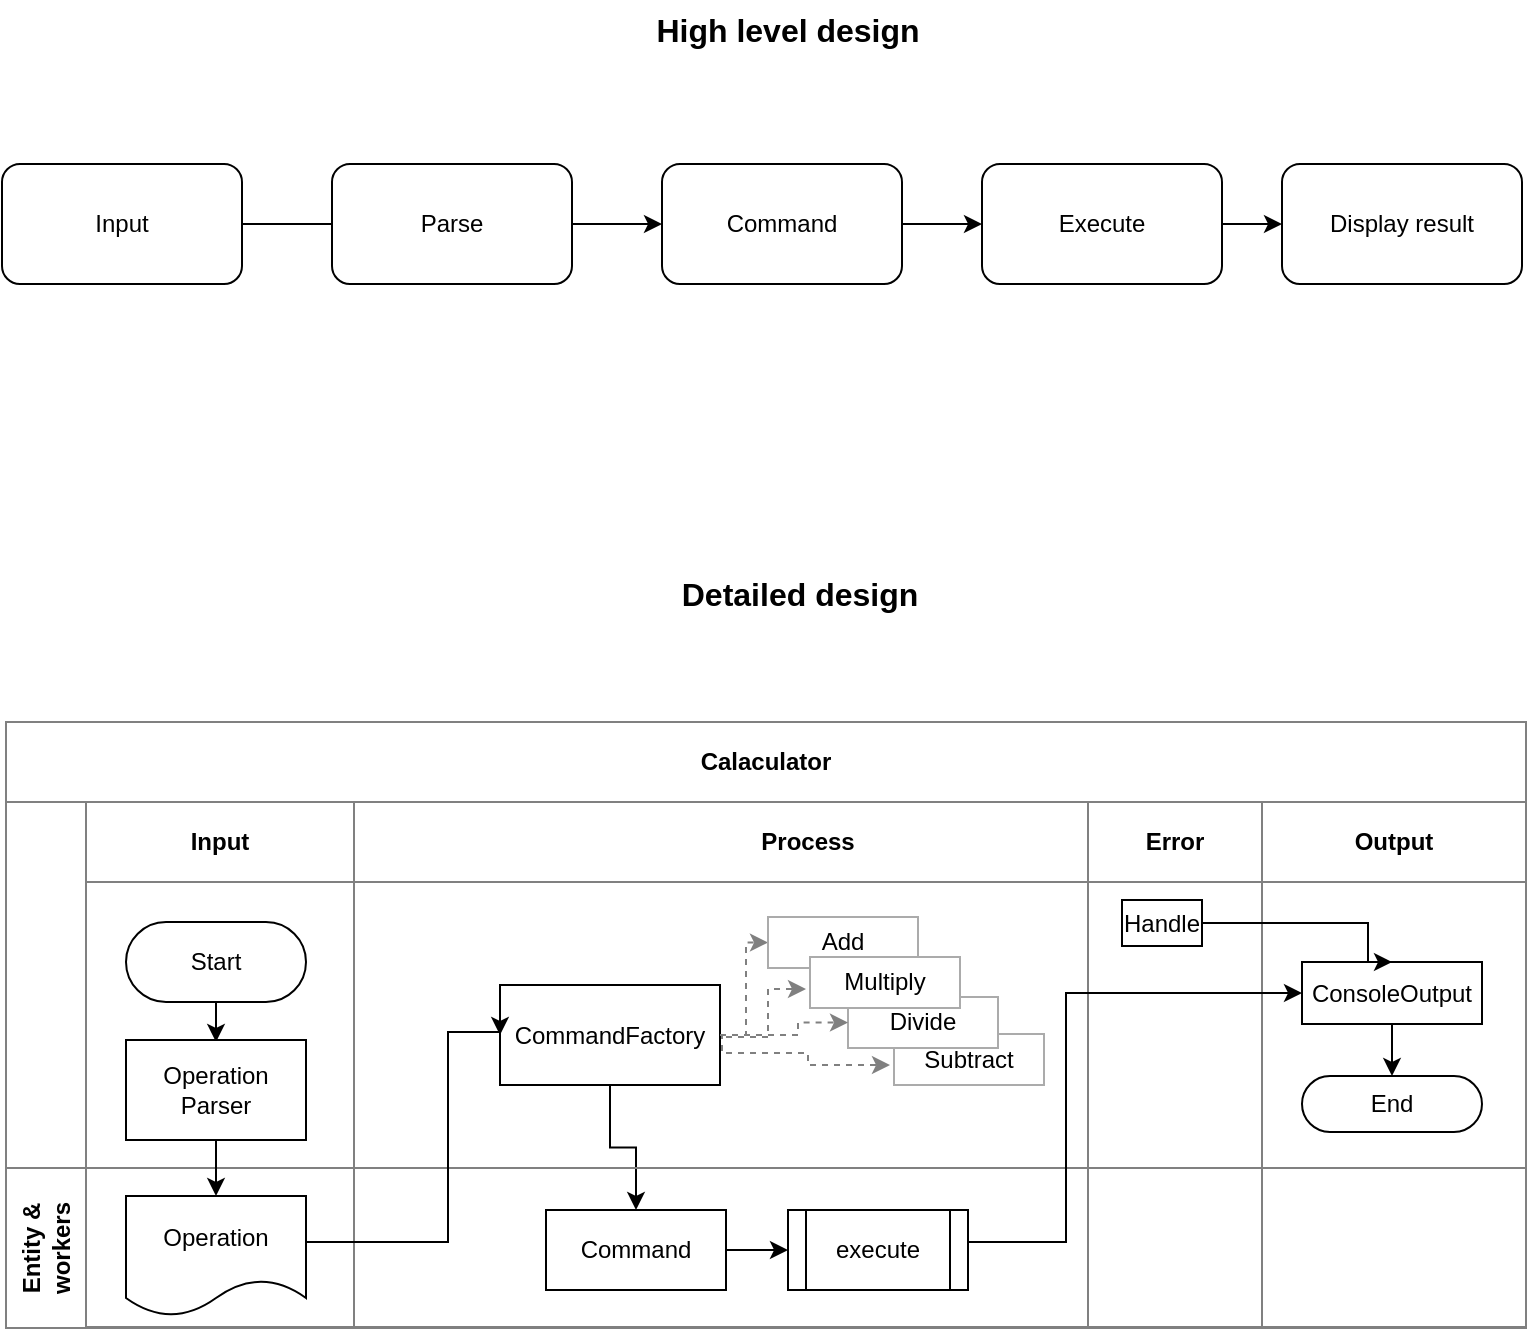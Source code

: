 <mxfile version="13.10.4" type="device"><diagram id="kgpKYQtTHZ0yAKxKKP6v" name="Page-1"><mxGraphModel dx="1439" dy="697" grid="0" gridSize="10" guides="1" tooltips="1" connect="1" arrows="1" fold="1" page="1" pageScale="1" pageWidth="850" pageHeight="1100" math="0" shadow="0"><root><mxCell id="0"/><mxCell id="1" parent="0"/><mxCell id="3nuBFxr9cyL0pnOWT2aG-1" value="Calaculator" style="shape=table;childLayout=tableLayout;rowLines=0;columnLines=0;startSize=40;html=1;whiteSpace=wrap;collapsible=0;recursiveResize=0;expand=0;fontStyle=1;strokeColor=#808080;" parent="1" vertex="1"><mxGeometry x="49" y="381" width="760" height="302.5" as="geometry"/></mxCell><mxCell id="3nuBFxr9cyL0pnOWT2aG-3" value="" style="swimlane;horizontal=0;points=[[0,0.5],[1,0.5]];portConstraint=eastwest;startSize=40;html=1;whiteSpace=wrap;collapsible=0;recursiveResize=0;expand=0;strokeColor=#808080;" parent="3nuBFxr9cyL0pnOWT2aG-1" vertex="1"><mxGeometry y="40" width="760" height="183" as="geometry"/></mxCell><mxCell id="3nuBFxr9cyL0pnOWT2aG-4" value="Input" style="swimlane;connectable=0;startSize=40;html=1;whiteSpace=wrap;collapsible=0;recursiveResize=0;expand=0;strokeColor=#808080;" parent="3nuBFxr9cyL0pnOWT2aG-3" vertex="1"><mxGeometry x="40" width="134" height="183" as="geometry"/></mxCell><mxCell id="3nuBFxr9cyL0pnOWT2aG-5" style="edgeStyle=orthogonalEdgeStyle;rounded=0;orthogonalLoop=1;jettySize=auto;html=1;" parent="3nuBFxr9cyL0pnOWT2aG-4" source="3nuBFxr9cyL0pnOWT2aG-6" edge="1"><mxGeometry relative="1" as="geometry"><mxPoint x="65" y="120" as="targetPoint"/></mxGeometry></mxCell><mxCell id="3nuBFxr9cyL0pnOWT2aG-6" value="Start" style="rounded=1;whiteSpace=wrap;html=1;arcSize=50;" parent="3nuBFxr9cyL0pnOWT2aG-4" vertex="1"><mxGeometry x="20" y="60" width="90" height="40" as="geometry"/></mxCell><mxCell id="3nuBFxr9cyL0pnOWT2aG-9" value="Operation Parser" style="rounded=0;whiteSpace=wrap;html=1;" parent="3nuBFxr9cyL0pnOWT2aG-4" vertex="1"><mxGeometry x="20" y="119" width="90" height="50" as="geometry"/></mxCell><mxCell id="3nuBFxr9cyL0pnOWT2aG-8" value="Process" style="swimlane;connectable=0;startSize=40;html=1;whiteSpace=wrap;collapsible=0;recursiveResize=0;expand=0;strokeColor=#808080;" parent="3nuBFxr9cyL0pnOWT2aG-3" vertex="1"><mxGeometry x="174" width="454" height="183" as="geometry"/></mxCell><mxCell id="U-UN3DHhRpaRgNXAEB9x-27" style="edgeStyle=orthogonalEdgeStyle;rounded=0;orthogonalLoop=1;jettySize=auto;html=1;exitX=1;exitY=0.5;exitDx=0;exitDy=0;entryX=0;entryY=0.5;entryDx=0;entryDy=0;strokeColor=#808080;dashed=1;" edge="1" parent="3nuBFxr9cyL0pnOWT2aG-8" source="3nuBFxr9cyL0pnOWT2aG-10" target="U-UN3DHhRpaRgNXAEB9x-23"><mxGeometry relative="1" as="geometry"><Array as="points"><mxPoint x="196" y="116.5"/><mxPoint x="196" y="70.5"/></Array></mxGeometry></mxCell><mxCell id="3nuBFxr9cyL0pnOWT2aG-10" value="CommandFactory" style="rounded=0;whiteSpace=wrap;html=1;" parent="3nuBFxr9cyL0pnOWT2aG-8" vertex="1"><mxGeometry x="73" y="91.5" width="110" height="50" as="geometry"/></mxCell><mxCell id="U-UN3DHhRpaRgNXAEB9x-15" value="Error" style="swimlane;connectable=0;startSize=40;html=1;whiteSpace=wrap;collapsible=0;recursiveResize=0;expand=0;strokeColor=#808080;" vertex="1" parent="3nuBFxr9cyL0pnOWT2aG-8"><mxGeometry x="367" width="87" height="263" as="geometry"/></mxCell><mxCell id="U-UN3DHhRpaRgNXAEB9x-19" value="Handle" style="rounded=0;whiteSpace=wrap;html=1;" vertex="1" parent="U-UN3DHhRpaRgNXAEB9x-15"><mxGeometry x="17" y="49" width="40" height="23" as="geometry"/></mxCell><mxCell id="U-UN3DHhRpaRgNXAEB9x-23" value="Add" style="rounded=0;whiteSpace=wrap;html=1;strokeColor=#ABABAB;" vertex="1" parent="3nuBFxr9cyL0pnOWT2aG-8"><mxGeometry x="207" y="57.5" width="75" height="25.5" as="geometry"/></mxCell><mxCell id="U-UN3DHhRpaRgNXAEB9x-24" value="Subtract" style="rounded=0;whiteSpace=wrap;html=1;strokeColor=#ABABAB;" vertex="1" parent="3nuBFxr9cyL0pnOWT2aG-8"><mxGeometry x="270" y="116" width="75" height="25.5" as="geometry"/></mxCell><mxCell id="U-UN3DHhRpaRgNXAEB9x-26" value="Divide" style="rounded=0;whiteSpace=wrap;html=1;strokeColor=#ABABAB;" vertex="1" parent="3nuBFxr9cyL0pnOWT2aG-8"><mxGeometry x="247" y="97.5" width="75" height="25.5" as="geometry"/></mxCell><mxCell id="U-UN3DHhRpaRgNXAEB9x-30" style="edgeStyle=orthogonalEdgeStyle;rounded=0;orthogonalLoop=1;jettySize=auto;html=1;strokeColor=#808080;dashed=1;entryX=0;entryY=0.5;entryDx=0;entryDy=0;exitX=1;exitY=0.5;exitDx=0;exitDy=0;" edge="1" parent="3nuBFxr9cyL0pnOWT2aG-8" source="3nuBFxr9cyL0pnOWT2aG-10" target="U-UN3DHhRpaRgNXAEB9x-26"><mxGeometry relative="1" as="geometry"><mxPoint x="195" y="127.5" as="sourcePoint"/><mxPoint x="235" y="103.5" as="targetPoint"/><Array as="points"><mxPoint x="222" y="116.5"/><mxPoint x="222" y="110.5"/></Array></mxGeometry></mxCell><mxCell id="3nuBFxr9cyL0pnOWT2aG-11" value="Output" style="swimlane;connectable=0;startSize=40;html=1;whiteSpace=wrap;collapsible=0;recursiveResize=0;expand=0;strokeColor=#808080;" parent="3nuBFxr9cyL0pnOWT2aG-3" vertex="1"><mxGeometry x="628" width="132" height="183" as="geometry"/></mxCell><mxCell id="U-UN3DHhRpaRgNXAEB9x-22" style="edgeStyle=orthogonalEdgeStyle;rounded=0;orthogonalLoop=1;jettySize=auto;html=1;exitX=0.5;exitY=1;exitDx=0;exitDy=0;entryX=0.5;entryY=0;entryDx=0;entryDy=0;" edge="1" parent="3nuBFxr9cyL0pnOWT2aG-11" source="3nuBFxr9cyL0pnOWT2aG-13" target="3nuBFxr9cyL0pnOWT2aG-14"><mxGeometry relative="1" as="geometry"/></mxCell><mxCell id="3nuBFxr9cyL0pnOWT2aG-13" value="ConsoleOutput" style="rounded=0;whiteSpace=wrap;html=1;" parent="3nuBFxr9cyL0pnOWT2aG-11" vertex="1"><mxGeometry x="20" y="80" width="90" height="31" as="geometry"/></mxCell><mxCell id="3nuBFxr9cyL0pnOWT2aG-14" value="End" style="rounded=1;whiteSpace=wrap;html=1;arcSize=50;" parent="3nuBFxr9cyL0pnOWT2aG-11" vertex="1"><mxGeometry x="20" y="137" width="90" height="28" as="geometry"/></mxCell><mxCell id="U-UN3DHhRpaRgNXAEB9x-20" style="edgeStyle=orthogonalEdgeStyle;rounded=0;orthogonalLoop=1;jettySize=auto;html=1;entryX=0.5;entryY=0;entryDx=0;entryDy=0;" edge="1" parent="3nuBFxr9cyL0pnOWT2aG-3" source="U-UN3DHhRpaRgNXAEB9x-19" target="3nuBFxr9cyL0pnOWT2aG-13"><mxGeometry relative="1" as="geometry"><Array as="points"><mxPoint x="681" y="61"/></Array></mxGeometry></mxCell><mxCell id="3nuBFxr9cyL0pnOWT2aG-27" value="" style="edgeStyle=orthogonalEdgeStyle;rounded=0;orthogonalLoop=1;jettySize=auto;html=1;" parent="3nuBFxr9cyL0pnOWT2aG-1" source="3nuBFxr9cyL0pnOWT2aG-10" target="3nuBFxr9cyL0pnOWT2aG-20" edge="1"><mxGeometry relative="1" as="geometry"/></mxCell><mxCell id="3nuBFxr9cyL0pnOWT2aG-15" value="Entity &amp;amp; workers" style="swimlane;horizontal=0;points=[[0,0.5],[1,0.5]];portConstraint=eastwest;startSize=40;html=1;whiteSpace=wrap;collapsible=0;recursiveResize=0;expand=0;strokeColor=#808080;" parent="3nuBFxr9cyL0pnOWT2aG-1" vertex="1"><mxGeometry y="223" width="760" height="80" as="geometry"/></mxCell><mxCell id="3nuBFxr9cyL0pnOWT2aG-16" value="" style="swimlane;connectable=0;startSize=0;html=1;whiteSpace=wrap;collapsible=0;recursiveResize=0;expand=0;strokeColor=#808080;" parent="3nuBFxr9cyL0pnOWT2aG-15" vertex="1"><mxGeometry x="40" width="134" height="80" as="geometry"/></mxCell><mxCell id="3nuBFxr9cyL0pnOWT2aG-21" value="Operation" style="shape=document;whiteSpace=wrap;html=1;boundedLbl=1;" parent="3nuBFxr9cyL0pnOWT2aG-16" vertex="1"><mxGeometry x="20" y="14" width="90" height="60" as="geometry"/></mxCell><mxCell id="3nuBFxr9cyL0pnOWT2aG-18" value="" style="swimlane;connectable=0;startSize=0;html=1;whiteSpace=wrap;collapsible=0;recursiveResize=0;expand=0;strokeColor=#808080;" parent="3nuBFxr9cyL0pnOWT2aG-15" vertex="1"><mxGeometry x="174" width="454" height="80" as="geometry"/></mxCell><mxCell id="3nuBFxr9cyL0pnOWT2aG-19" value="" style="edgeStyle=orthogonalEdgeStyle;rounded=0;orthogonalLoop=1;jettySize=auto;html=1;" parent="3nuBFxr9cyL0pnOWT2aG-18" source="3nuBFxr9cyL0pnOWT2aG-20" target="3nuBFxr9cyL0pnOWT2aG-22" edge="1"><mxGeometry relative="1" as="geometry"/></mxCell><mxCell id="3nuBFxr9cyL0pnOWT2aG-20" value="Command" style="rounded=0;whiteSpace=wrap;html=1;" parent="3nuBFxr9cyL0pnOWT2aG-18" vertex="1"><mxGeometry x="96" y="21" width="90" height="40" as="geometry"/></mxCell><mxCell id="3nuBFxr9cyL0pnOWT2aG-22" value="execute" style="shape=process;whiteSpace=wrap;html=1;backgroundOutline=1;" parent="3nuBFxr9cyL0pnOWT2aG-18" vertex="1"><mxGeometry x="217" y="21" width="90" height="40" as="geometry"/></mxCell><mxCell id="3nuBFxr9cyL0pnOWT2aG-23" value="" style="swimlane;connectable=0;startSize=0;html=1;whiteSpace=wrap;collapsible=0;recursiveResize=0;expand=0;strokeColor=#808080;" parent="3nuBFxr9cyL0pnOWT2aG-15" vertex="1"><mxGeometry x="628" width="132" height="80" as="geometry"/></mxCell><mxCell id="3nuBFxr9cyL0pnOWT2aG-25" value="" style="edgeStyle=orthogonalEdgeStyle;rounded=0;orthogonalLoop=1;jettySize=auto;html=1;" parent="3nuBFxr9cyL0pnOWT2aG-1" source="3nuBFxr9cyL0pnOWT2aG-9" target="3nuBFxr9cyL0pnOWT2aG-21" edge="1"><mxGeometry relative="1" as="geometry"/></mxCell><mxCell id="3nuBFxr9cyL0pnOWT2aG-26" value="" style="edgeStyle=orthogonalEdgeStyle;rounded=0;orthogonalLoop=1;jettySize=auto;html=1;entryX=0;entryY=0.5;entryDx=0;entryDy=0;" parent="3nuBFxr9cyL0pnOWT2aG-1" source="3nuBFxr9cyL0pnOWT2aG-21" target="3nuBFxr9cyL0pnOWT2aG-10" edge="1"><mxGeometry relative="1" as="geometry"><Array as="points"><mxPoint x="221" y="260"/><mxPoint x="221" y="155"/></Array></mxGeometry></mxCell><mxCell id="3nuBFxr9cyL0pnOWT2aG-28" style="edgeStyle=orthogonalEdgeStyle;rounded=0;orthogonalLoop=1;jettySize=auto;html=1;entryX=0;entryY=0.5;entryDx=0;entryDy=0;" parent="3nuBFxr9cyL0pnOWT2aG-1" source="3nuBFxr9cyL0pnOWT2aG-22" target="3nuBFxr9cyL0pnOWT2aG-13" edge="1"><mxGeometry relative="1" as="geometry"><Array as="points"><mxPoint x="530" y="260"/><mxPoint x="530" y="136"/></Array></mxGeometry></mxCell><mxCell id="U-UN3DHhRpaRgNXAEB9x-2" value="&lt;b&gt;&lt;font style=&quot;font-size: 16px&quot;&gt;High level design&lt;/font&gt;&lt;/b&gt;" style="text;html=1;strokeColor=none;fillColor=none;align=center;verticalAlign=middle;whiteSpace=wrap;rounded=0;" vertex="1" parent="1"><mxGeometry x="300" y="20" width="280" height="30" as="geometry"/></mxCell><mxCell id="U-UN3DHhRpaRgNXAEB9x-5" style="edgeStyle=orthogonalEdgeStyle;rounded=0;orthogonalLoop=1;jettySize=auto;html=1;" edge="1" parent="1" source="U-UN3DHhRpaRgNXAEB9x-4"><mxGeometry relative="1" as="geometry"><mxPoint x="247" y="132" as="targetPoint"/></mxGeometry></mxCell><mxCell id="U-UN3DHhRpaRgNXAEB9x-4" value="Input" style="rounded=1;whiteSpace=wrap;html=1;" vertex="1" parent="1"><mxGeometry x="47" y="102" width="120" height="60" as="geometry"/></mxCell><mxCell id="U-UN3DHhRpaRgNXAEB9x-9" value="" style="edgeStyle=orthogonalEdgeStyle;rounded=0;orthogonalLoop=1;jettySize=auto;html=1;" edge="1" parent="1" source="U-UN3DHhRpaRgNXAEB9x-7" target="U-UN3DHhRpaRgNXAEB9x-8"><mxGeometry relative="1" as="geometry"/></mxCell><mxCell id="U-UN3DHhRpaRgNXAEB9x-7" value="Parse" style="rounded=1;whiteSpace=wrap;html=1;" vertex="1" parent="1"><mxGeometry x="212" y="102" width="120" height="60" as="geometry"/></mxCell><mxCell id="U-UN3DHhRpaRgNXAEB9x-11" value="" style="edgeStyle=orthogonalEdgeStyle;rounded=0;orthogonalLoop=1;jettySize=auto;html=1;" edge="1" parent="1" source="U-UN3DHhRpaRgNXAEB9x-8" target="U-UN3DHhRpaRgNXAEB9x-10"><mxGeometry relative="1" as="geometry"/></mxCell><mxCell id="U-UN3DHhRpaRgNXAEB9x-8" value="Command" style="whiteSpace=wrap;html=1;rounded=1;" vertex="1" parent="1"><mxGeometry x="377" y="102" width="120" height="60" as="geometry"/></mxCell><mxCell id="U-UN3DHhRpaRgNXAEB9x-13" value="" style="edgeStyle=orthogonalEdgeStyle;rounded=0;orthogonalLoop=1;jettySize=auto;html=1;" edge="1" parent="1" source="U-UN3DHhRpaRgNXAEB9x-10" target="U-UN3DHhRpaRgNXAEB9x-12"><mxGeometry relative="1" as="geometry"/></mxCell><mxCell id="U-UN3DHhRpaRgNXAEB9x-10" value="Execute" style="whiteSpace=wrap;html=1;rounded=1;" vertex="1" parent="1"><mxGeometry x="537" y="102" width="120" height="60" as="geometry"/></mxCell><mxCell id="U-UN3DHhRpaRgNXAEB9x-12" value="Display result" style="whiteSpace=wrap;html=1;rounded=1;" vertex="1" parent="1"><mxGeometry x="687" y="102" width="120" height="60" as="geometry"/></mxCell><mxCell id="U-UN3DHhRpaRgNXAEB9x-21" value="&lt;b&gt;&lt;font style=&quot;font-size: 16px&quot;&gt;Detailed design&lt;/font&gt;&lt;/b&gt;" style="text;html=1;strokeColor=none;fillColor=none;align=center;verticalAlign=middle;whiteSpace=wrap;rounded=0;" vertex="1" parent="1"><mxGeometry x="306" y="302" width="280" height="30" as="geometry"/></mxCell><mxCell id="U-UN3DHhRpaRgNXAEB9x-25" value="Multiply" style="rounded=0;whiteSpace=wrap;html=1;strokeColor=#ABABAB;" vertex="1" parent="1"><mxGeometry x="451" y="498.5" width="75" height="25.5" as="geometry"/></mxCell><mxCell id="U-UN3DHhRpaRgNXAEB9x-29" style="edgeStyle=orthogonalEdgeStyle;rounded=0;orthogonalLoop=1;jettySize=auto;html=1;strokeColor=#808080;dashed=1;" edge="1" parent="1"><mxGeometry relative="1" as="geometry"><mxPoint x="409" y="538.5" as="sourcePoint"/><mxPoint x="449" y="514.5" as="targetPoint"/><Array as="points"><mxPoint x="430" y="538.5"/><mxPoint x="430" y="514.5"/></Array></mxGeometry></mxCell><mxCell id="U-UN3DHhRpaRgNXAEB9x-31" style="edgeStyle=orthogonalEdgeStyle;rounded=0;orthogonalLoop=1;jettySize=auto;html=1;strokeColor=#808080;dashed=1;exitX=1;exitY=0.5;exitDx=0;exitDy=0;" edge="1" parent="1" source="3nuBFxr9cyL0pnOWT2aG-10"><mxGeometry relative="1" as="geometry"><mxPoint x="429" y="558.5" as="sourcePoint"/><mxPoint x="491" y="552.5" as="targetPoint"/><Array as="points"><mxPoint x="407" y="546.5"/><mxPoint x="450" y="546.5"/><mxPoint x="450" y="552.5"/></Array></mxGeometry></mxCell></root></mxGraphModel></diagram></mxfile>